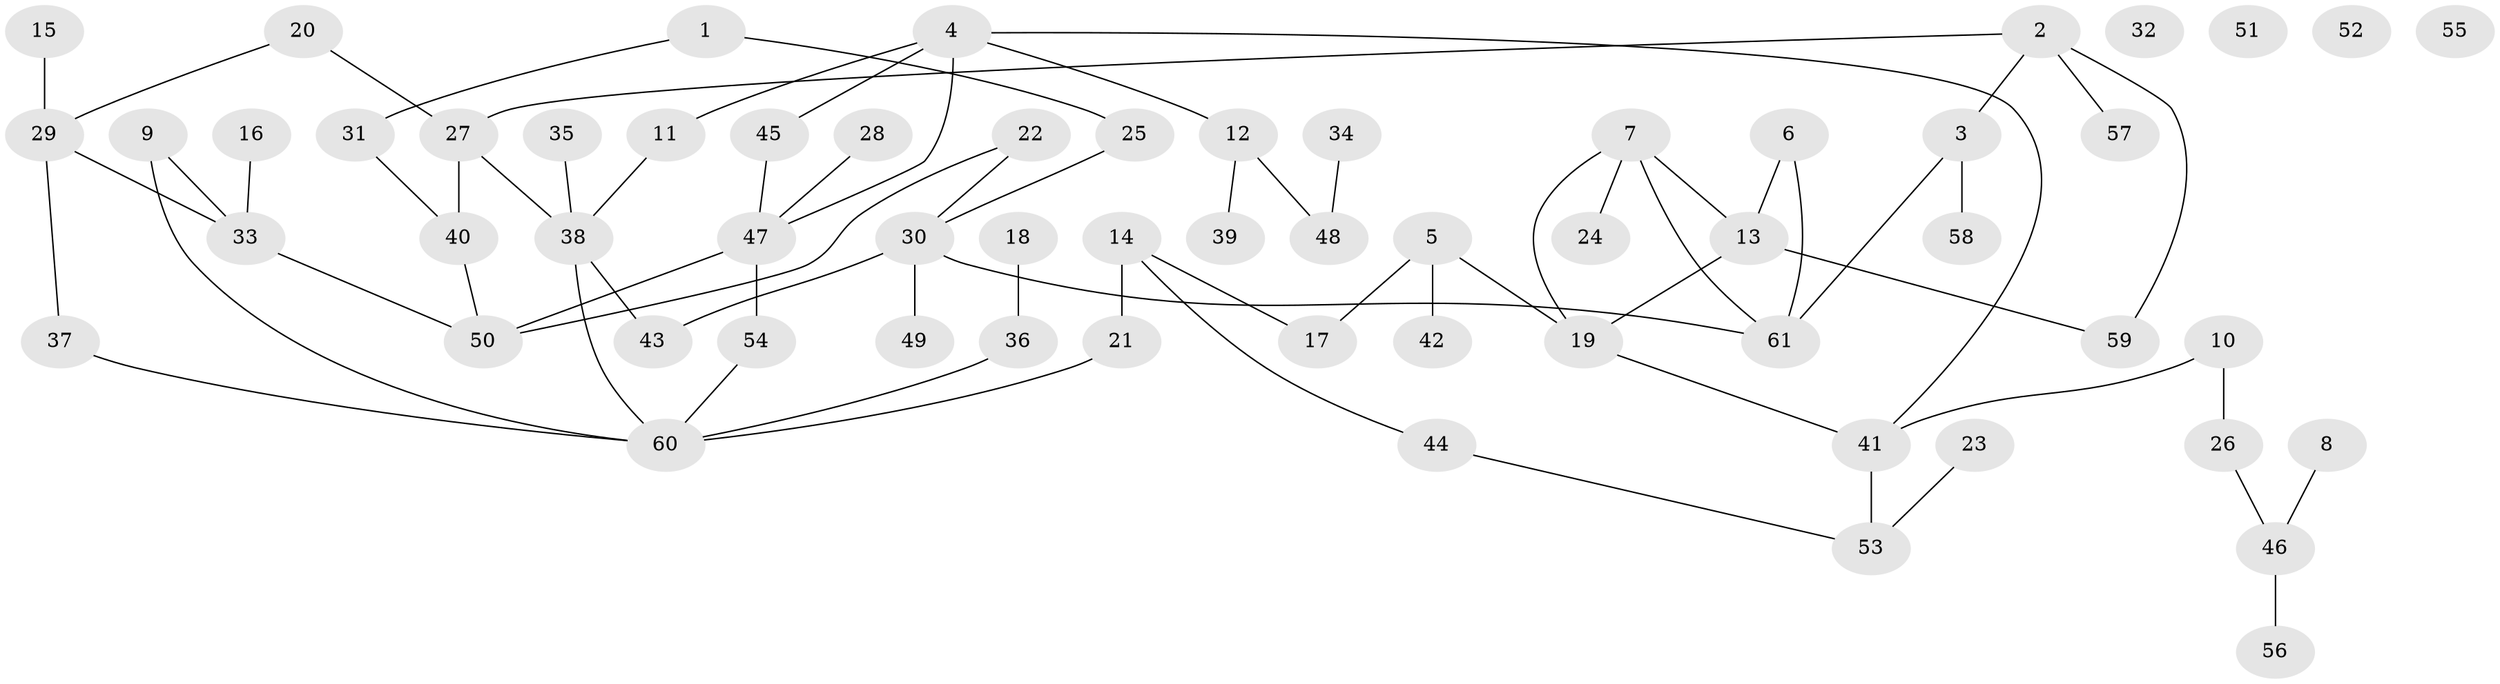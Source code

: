 // coarse degree distribution, {3: 0.23809523809523808, 7: 0.09523809523809523, 2: 0.2857142857142857, 4: 0.09523809523809523, 1: 0.19047619047619047, 6: 0.047619047619047616, 5: 0.047619047619047616}
// Generated by graph-tools (version 1.1) at 2025/35/03/04/25 23:35:53]
// undirected, 61 vertices, 71 edges
graph export_dot {
  node [color=gray90,style=filled];
  1;
  2;
  3;
  4;
  5;
  6;
  7;
  8;
  9;
  10;
  11;
  12;
  13;
  14;
  15;
  16;
  17;
  18;
  19;
  20;
  21;
  22;
  23;
  24;
  25;
  26;
  27;
  28;
  29;
  30;
  31;
  32;
  33;
  34;
  35;
  36;
  37;
  38;
  39;
  40;
  41;
  42;
  43;
  44;
  45;
  46;
  47;
  48;
  49;
  50;
  51;
  52;
  53;
  54;
  55;
  56;
  57;
  58;
  59;
  60;
  61;
  1 -- 25;
  1 -- 31;
  2 -- 3;
  2 -- 27;
  2 -- 57;
  2 -- 59;
  3 -- 58;
  3 -- 61;
  4 -- 11;
  4 -- 12;
  4 -- 41;
  4 -- 45;
  4 -- 47;
  5 -- 17;
  5 -- 19;
  5 -- 42;
  6 -- 13;
  6 -- 61;
  7 -- 13;
  7 -- 19;
  7 -- 24;
  7 -- 61;
  8 -- 46;
  9 -- 33;
  9 -- 60;
  10 -- 26;
  10 -- 41;
  11 -- 38;
  12 -- 39;
  12 -- 48;
  13 -- 19;
  13 -- 59;
  14 -- 17;
  14 -- 21;
  14 -- 44;
  15 -- 29;
  16 -- 33;
  18 -- 36;
  19 -- 41;
  20 -- 27;
  20 -- 29;
  21 -- 60;
  22 -- 30;
  22 -- 50;
  23 -- 53;
  25 -- 30;
  26 -- 46;
  27 -- 38;
  27 -- 40;
  28 -- 47;
  29 -- 33;
  29 -- 37;
  30 -- 43;
  30 -- 49;
  30 -- 61;
  31 -- 40;
  33 -- 50;
  34 -- 48;
  35 -- 38;
  36 -- 60;
  37 -- 60;
  38 -- 43;
  38 -- 60;
  40 -- 50;
  41 -- 53;
  44 -- 53;
  45 -- 47;
  46 -- 56;
  47 -- 50;
  47 -- 54;
  54 -- 60;
}
